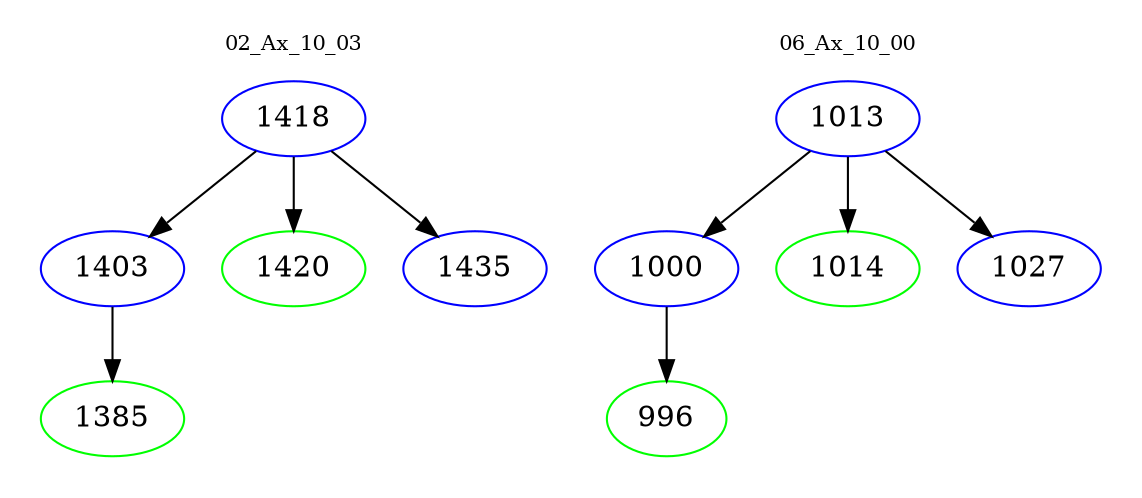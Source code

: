 digraph{
subgraph cluster_0 {
color = white
label = "02_Ax_10_03";
fontsize=10;
T0_1418 [label="1418", color="blue"]
T0_1418 -> T0_1403 [color="black"]
T0_1403 [label="1403", color="blue"]
T0_1403 -> T0_1385 [color="black"]
T0_1385 [label="1385", color="green"]
T0_1418 -> T0_1420 [color="black"]
T0_1420 [label="1420", color="green"]
T0_1418 -> T0_1435 [color="black"]
T0_1435 [label="1435", color="blue"]
}
subgraph cluster_1 {
color = white
label = "06_Ax_10_00";
fontsize=10;
T1_1013 [label="1013", color="blue"]
T1_1013 -> T1_1000 [color="black"]
T1_1000 [label="1000", color="blue"]
T1_1000 -> T1_996 [color="black"]
T1_996 [label="996", color="green"]
T1_1013 -> T1_1014 [color="black"]
T1_1014 [label="1014", color="green"]
T1_1013 -> T1_1027 [color="black"]
T1_1027 [label="1027", color="blue"]
}
}
